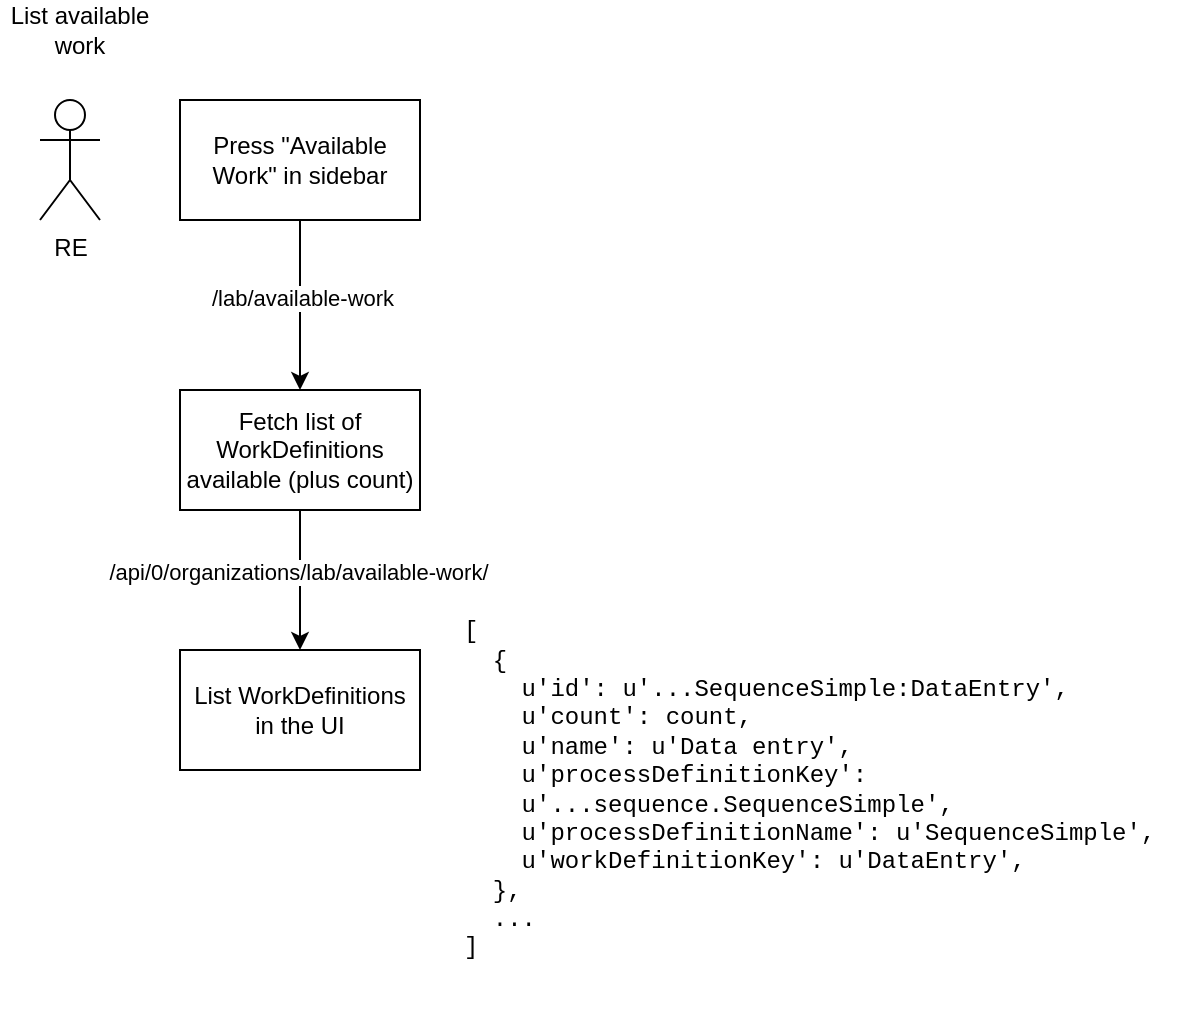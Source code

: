 <mxfile version="13.6.2" type="device"><diagram id="YpfjkRuXBtc8nW1uXZN5" name="Page-1"><mxGraphModel dx="542" dy="374" grid="1" gridSize="10" guides="1" tooltips="1" connect="1" arrows="1" fold="1" page="1" pageScale="1" pageWidth="827" pageHeight="1169" math="0" shadow="0"><root><mxCell id="0"/><mxCell id="1" parent="0"/><mxCell id="xOZaKcYoEGZLbDwlDbXA-5" style="edgeStyle=orthogonalEdgeStyle;rounded=0;orthogonalLoop=1;jettySize=auto;html=1;" edge="1" parent="1" source="xOZaKcYoEGZLbDwlDbXA-1" target="xOZaKcYoEGZLbDwlDbXA-4"><mxGeometry relative="1" as="geometry"/></mxCell><mxCell id="xOZaKcYoEGZLbDwlDbXA-6" value="/lab/available-work" style="edgeLabel;html=1;align=center;verticalAlign=middle;resizable=0;points=[];" vertex="1" connectable="0" parent="xOZaKcYoEGZLbDwlDbXA-5"><mxGeometry x="-0.087" y="1" relative="1" as="geometry"><mxPoint as="offset"/></mxGeometry></mxCell><mxCell id="xOZaKcYoEGZLbDwlDbXA-1" value="Press &quot;Available Work&quot; in sidebar" style="rounded=0;whiteSpace=wrap;html=1;fontSize=12;" vertex="1" parent="1"><mxGeometry x="130" y="65" width="120" height="60" as="geometry"/></mxCell><mxCell id="xOZaKcYoEGZLbDwlDbXA-2" value="RE" style="shape=umlActor;verticalLabelPosition=bottom;verticalAlign=top;html=1;outlineConnect=0;fontSize=12;" vertex="1" parent="1"><mxGeometry x="60" y="65" width="30" height="60" as="geometry"/></mxCell><mxCell id="xOZaKcYoEGZLbDwlDbXA-3" value="List available work" style="text;html=1;strokeColor=none;fillColor=none;align=center;verticalAlign=middle;whiteSpace=wrap;rounded=0;" vertex="1" parent="1"><mxGeometry x="40" y="20" width="80" height="20" as="geometry"/></mxCell><mxCell id="xOZaKcYoEGZLbDwlDbXA-9" value="" style="edgeStyle=orthogonalEdgeStyle;rounded=0;orthogonalLoop=1;jettySize=auto;html=1;" edge="1" parent="1" source="xOZaKcYoEGZLbDwlDbXA-4" target="xOZaKcYoEGZLbDwlDbXA-8"><mxGeometry relative="1" as="geometry"/></mxCell><mxCell id="xOZaKcYoEGZLbDwlDbXA-11" value="/api/0/organizations/lab/available-work/" style="edgeLabel;html=1;align=center;verticalAlign=middle;resizable=0;points=[];" vertex="1" connectable="0" parent="xOZaKcYoEGZLbDwlDbXA-9"><mxGeometry x="-0.133" y="-1" relative="1" as="geometry"><mxPoint as="offset"/></mxGeometry></mxCell><mxCell id="xOZaKcYoEGZLbDwlDbXA-4" value="Fetch list of WorkDefinitions available (plus count)" style="rounded=0;whiteSpace=wrap;html=1;" vertex="1" parent="1"><mxGeometry x="130" y="210" width="120" height="60" as="geometry"/></mxCell><mxCell id="xOZaKcYoEGZLbDwlDbXA-8" value="List WorkDefinitions in the UI" style="whiteSpace=wrap;html=1;rounded=0;" vertex="1" parent="1"><mxGeometry x="130" y="340" width="120" height="60" as="geometry"/></mxCell><mxCell id="xOZaKcYoEGZLbDwlDbXA-16" value="[&lt;br&gt;&amp;nbsp; { &lt;br&gt;&amp;nbsp; &amp;nbsp; u'id': u'...SequenceSimple:DataEntry',&lt;br&gt;&amp;nbsp; &amp;nbsp; u'count': count,&lt;br&gt;&amp;nbsp; &amp;nbsp; u'name': u'Data entry',&lt;br&gt;&amp;nbsp; &amp;nbsp; u'processDefinitionKey':&lt;br&gt;&amp;nbsp; &amp;nbsp; u'...sequence.SequenceSimple',&lt;br&gt;&amp;nbsp; &amp;nbsp; u'processDefinitionName': u'SequenceSimple',&lt;br&gt;&amp;nbsp; &amp;nbsp; u'workDefinitionKey': u'DataEntry',&lt;br&gt;&amp;nbsp; },&lt;br&gt;&amp;nbsp; ...&lt;br&gt;]" style="text;html=1;strokeColor=none;fillColor=none;align=left;verticalAlign=middle;whiteSpace=wrap;rounded=0;fontFamily=Courier New;" vertex="1" parent="1"><mxGeometry x="270" y="300" width="370" height="220" as="geometry"/></mxCell><mxCell id="xOZaKcYoEGZLbDwlDbXA-17" style="edgeStyle=orthogonalEdgeStyle;rounded=0;orthogonalLoop=1;jettySize=auto;html=1;exitX=0.5;exitY=1;exitDx=0;exitDy=0;" edge="1" parent="1" source="xOZaKcYoEGZLbDwlDbXA-16" target="xOZaKcYoEGZLbDwlDbXA-16"><mxGeometry relative="1" as="geometry"/></mxCell></root></mxGraphModel></diagram></mxfile>